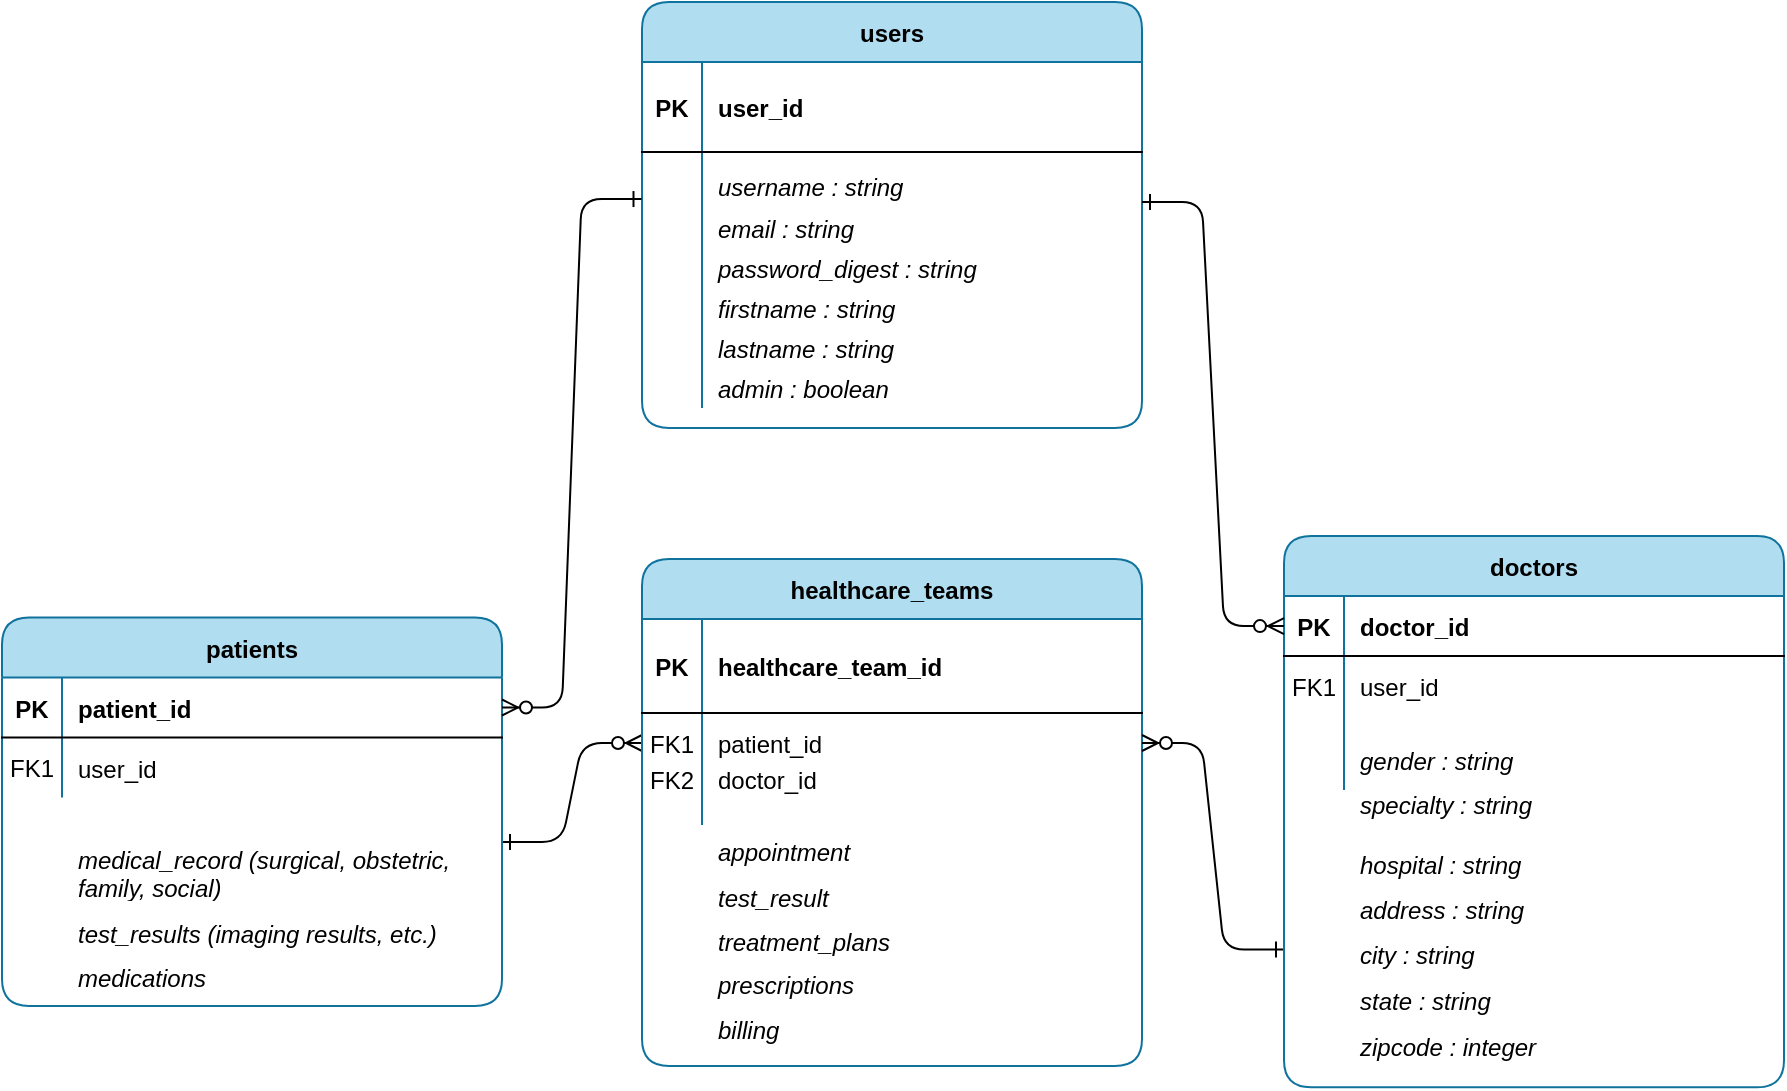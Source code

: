 <mxfile version="13.9.9" type="device"><diagram id="R2lEEEUBdFMjLlhIrx00" name="Page-1"><mxGraphModel dx="947" dy="672" grid="1" gridSize="10" guides="1" tooltips="1" connect="1" arrows="1" fold="1" page="1" pageScale="1" pageWidth="1100" pageHeight="850" math="0" shadow="0" extFonts="Permanent Marker^https://fonts.googleapis.com/css?family=Permanent+Marker"><root><mxCell id="0"/><mxCell id="1" parent="0"/><mxCell id="C-vyLk0tnHw3VtMMgP7b-1" value="" style="edgeStyle=entityRelationEdgeStyle;endArrow=ERzeroToMany;startArrow=ERone;endFill=1;startFill=0;" parent="1" target="C-vyLk0tnHw3VtMMgP7b-6" edge="1"><mxGeometry width="100" height="100" relative="1" as="geometry"><mxPoint x="330" y="550" as="sourcePoint"/><mxPoint x="390" y="899" as="targetPoint"/></mxGeometry></mxCell><mxCell id="C-vyLk0tnHw3VtMMgP7b-2" value="healthcare_teams" style="shape=table;startSize=30;container=1;collapsible=1;childLayout=tableLayout;fixedRows=1;rowLines=0;fontStyle=1;align=center;resizeLast=1;rounded=1;fillColor=#b1ddf0;strokeColor=#10739e;" parent="1" vertex="1"><mxGeometry x="400" y="408.5" width="250" height="253.5" as="geometry"/></mxCell><mxCell id="C-vyLk0tnHw3VtMMgP7b-3" value="" style="shape=partialRectangle;collapsible=0;dropTarget=0;pointerEvents=0;fillColor=none;points=[[0,0.5],[1,0.5]];portConstraint=eastwest;top=0;left=0;right=0;bottom=1;" parent="C-vyLk0tnHw3VtMMgP7b-2" vertex="1"><mxGeometry y="30" width="250" height="47" as="geometry"/></mxCell><mxCell id="C-vyLk0tnHw3VtMMgP7b-4" value="PK" style="shape=partialRectangle;overflow=hidden;connectable=0;fillColor=none;top=0;left=0;bottom=0;right=0;fontStyle=1;" parent="C-vyLk0tnHw3VtMMgP7b-3" vertex="1"><mxGeometry width="30" height="47" as="geometry"/></mxCell><mxCell id="C-vyLk0tnHw3VtMMgP7b-5" value="healthcare_team_id" style="shape=partialRectangle;overflow=hidden;connectable=0;fillColor=none;top=0;left=0;bottom=0;right=0;align=left;spacingLeft=6;fontStyle=1;" parent="C-vyLk0tnHw3VtMMgP7b-3" vertex="1"><mxGeometry x="30" width="220" height="47" as="geometry"/></mxCell><mxCell id="C-vyLk0tnHw3VtMMgP7b-6" value="" style="shape=partialRectangle;collapsible=0;dropTarget=0;pointerEvents=0;fillColor=none;points=[[0,0.5],[1,0.5]];portConstraint=eastwest;top=0;left=0;right=0;bottom=0;" parent="C-vyLk0tnHw3VtMMgP7b-2" vertex="1"><mxGeometry y="77" width="250" height="30" as="geometry"/></mxCell><mxCell id="C-vyLk0tnHw3VtMMgP7b-7" value="FK1" style="shape=partialRectangle;overflow=hidden;connectable=0;fillColor=none;top=0;left=0;bottom=0;right=0;" parent="C-vyLk0tnHw3VtMMgP7b-6" vertex="1"><mxGeometry width="30" height="30" as="geometry"/></mxCell><mxCell id="C-vyLk0tnHw3VtMMgP7b-8" value="patient_id" style="shape=partialRectangle;overflow=hidden;connectable=0;fillColor=none;top=0;left=0;bottom=0;right=0;align=left;spacingLeft=6;" parent="C-vyLk0tnHw3VtMMgP7b-6" vertex="1"><mxGeometry x="30" width="220" height="30" as="geometry"/></mxCell><mxCell id="C-vyLk0tnHw3VtMMgP7b-9" value="" style="shape=partialRectangle;collapsible=0;dropTarget=0;pointerEvents=0;fillColor=none;points=[[0,0.5],[1,0.5]];portConstraint=eastwest;top=0;left=0;right=0;bottom=0;" parent="C-vyLk0tnHw3VtMMgP7b-2" vertex="1"><mxGeometry y="107" width="250" height="26" as="geometry"/></mxCell><mxCell id="C-vyLk0tnHw3VtMMgP7b-10" value="" style="shape=partialRectangle;overflow=hidden;connectable=0;fillColor=none;top=0;left=0;bottom=0;right=0;" parent="C-vyLk0tnHw3VtMMgP7b-9" vertex="1"><mxGeometry width="30" height="26" as="geometry"/></mxCell><mxCell id="C-vyLk0tnHw3VtMMgP7b-11" value="" style="shape=partialRectangle;overflow=hidden;connectable=0;fillColor=none;top=0;left=0;bottom=0;right=0;align=left;spacingLeft=6;" parent="C-vyLk0tnHw3VtMMgP7b-9" vertex="1"><mxGeometry x="30" width="220" height="26" as="geometry"/></mxCell><mxCell id="C-vyLk0tnHw3VtMMgP7b-23" value="patients" style="shape=table;startSize=30;container=1;collapsible=1;childLayout=tableLayout;fixedRows=1;rowLines=0;fontStyle=1;align=center;resizeLast=1;rounded=1;fillColor=#b1ddf0;strokeColor=#10739e;" parent="1" vertex="1"><mxGeometry x="80" y="437.75" width="250" height="194.25" as="geometry"/></mxCell><mxCell id="C-vyLk0tnHw3VtMMgP7b-24" value="" style="shape=partialRectangle;collapsible=0;dropTarget=0;pointerEvents=0;fillColor=none;points=[[0,0.5],[1,0.5]];portConstraint=eastwest;top=0;left=0;right=0;bottom=1;" parent="C-vyLk0tnHw3VtMMgP7b-23" vertex="1"><mxGeometry y="30" width="250" height="30" as="geometry"/></mxCell><mxCell id="C-vyLk0tnHw3VtMMgP7b-25" value="PK" style="shape=partialRectangle;overflow=hidden;connectable=0;fillColor=none;top=0;left=0;bottom=0;right=0;fontStyle=1;" parent="C-vyLk0tnHw3VtMMgP7b-24" vertex="1"><mxGeometry width="30" height="30" as="geometry"/></mxCell><mxCell id="C-vyLk0tnHw3VtMMgP7b-26" value="patient_id" style="shape=partialRectangle;overflow=hidden;connectable=0;fillColor=none;top=0;left=0;bottom=0;right=0;align=left;spacingLeft=6;fontStyle=1;" parent="C-vyLk0tnHw3VtMMgP7b-24" vertex="1"><mxGeometry x="30" width="220" height="30" as="geometry"/></mxCell><mxCell id="C-vyLk0tnHw3VtMMgP7b-27" value="" style="shape=partialRectangle;collapsible=0;dropTarget=0;pointerEvents=0;fillColor=none;points=[[0,0.5],[1,0.5]];portConstraint=eastwest;top=0;left=0;right=0;bottom=0;" parent="C-vyLk0tnHw3VtMMgP7b-23" vertex="1"><mxGeometry y="60" width="250" height="30" as="geometry"/></mxCell><mxCell id="C-vyLk0tnHw3VtMMgP7b-28" value="" style="shape=partialRectangle;overflow=hidden;connectable=0;fillColor=none;top=0;left=0;bottom=0;right=0;" parent="C-vyLk0tnHw3VtMMgP7b-27" vertex="1"><mxGeometry width="30" height="30" as="geometry"/></mxCell><mxCell id="C-vyLk0tnHw3VtMMgP7b-29" value="user_id" style="shape=partialRectangle;overflow=hidden;connectable=0;fillColor=none;top=0;left=0;bottom=0;right=0;align=left;spacingLeft=6;" parent="C-vyLk0tnHw3VtMMgP7b-27" vertex="1"><mxGeometry x="30" width="220" height="30" as="geometry"/></mxCell><mxCell id="C-vyLk0tnHw3VtMMgP7b-12" value="" style="edgeStyle=entityRelationEdgeStyle;endArrow=ERzeroToMany;startArrow=ERone;endFill=1;startFill=0;entryX=1;entryY=0.5;entryDx=0;entryDy=0;exitX=0;exitY=0.75;exitDx=0;exitDy=0;" parent="1" source="MzPd2CHmNBtsARFh89y6-18" target="C-vyLk0tnHw3VtMMgP7b-6" edge="1"><mxGeometry width="100" height="100" relative="1" as="geometry"><mxPoint x="721" y="550" as="sourcePoint"/><mxPoint x="410" y="484" as="targetPoint"/></mxGeometry></mxCell><mxCell id="MzPd2CHmNBtsARFh89y6-7" value="FK2" style="shape=partialRectangle;overflow=hidden;connectable=0;fillColor=none;top=0;left=0;bottom=0;right=0;" parent="1" vertex="1"><mxGeometry x="400" y="503.5" width="30" height="30" as="geometry"/></mxCell><mxCell id="MzPd2CHmNBtsARFh89y6-18" value="doctors" style="shape=table;startSize=30;container=1;collapsible=1;childLayout=tableLayout;fixedRows=1;rowLines=0;fontStyle=1;align=center;resizeLast=1;rounded=1;fillColor=#b1ddf0;strokeColor=#10739e;" parent="1" vertex="1"><mxGeometry x="721" y="397.06" width="250" height="275.62" as="geometry"/></mxCell><mxCell id="MzPd2CHmNBtsARFh89y6-19" value="" style="shape=partialRectangle;collapsible=0;dropTarget=0;pointerEvents=0;fillColor=none;points=[[0,0.5],[1,0.5]];portConstraint=eastwest;top=0;left=0;right=0;bottom=1;" parent="MzPd2CHmNBtsARFh89y6-18" vertex="1"><mxGeometry y="30" width="250" height="30" as="geometry"/></mxCell><mxCell id="MzPd2CHmNBtsARFh89y6-20" value="PK" style="shape=partialRectangle;overflow=hidden;connectable=0;fillColor=none;top=0;left=0;bottom=0;right=0;fontStyle=1;" parent="MzPd2CHmNBtsARFh89y6-19" vertex="1"><mxGeometry width="30" height="30" as="geometry"/></mxCell><mxCell id="MzPd2CHmNBtsARFh89y6-21" value="doctor_id" style="shape=partialRectangle;overflow=hidden;connectable=0;fillColor=none;top=0;left=0;bottom=0;right=0;align=left;spacingLeft=6;fontStyle=1;" parent="MzPd2CHmNBtsARFh89y6-19" vertex="1"><mxGeometry x="30" width="220" height="30" as="geometry"/></mxCell><mxCell id="MzPd2CHmNBtsARFh89y6-22" value="" style="shape=partialRectangle;collapsible=0;dropTarget=0;pointerEvents=0;fillColor=none;points=[[0,0.5],[1,0.5]];portConstraint=eastwest;top=0;left=0;right=0;bottom=0;" parent="MzPd2CHmNBtsARFh89y6-18" vertex="1"><mxGeometry y="60" width="250" height="30" as="geometry"/></mxCell><mxCell id="MzPd2CHmNBtsARFh89y6-23" value="FK1" style="shape=partialRectangle;overflow=hidden;connectable=0;fillColor=none;top=0;left=0;bottom=0;right=0;" parent="MzPd2CHmNBtsARFh89y6-22" vertex="1"><mxGeometry width="30" height="30" as="geometry"/></mxCell><mxCell id="MzPd2CHmNBtsARFh89y6-24" value="user_id" style="shape=partialRectangle;overflow=hidden;connectable=0;fillColor=none;top=0;left=0;bottom=0;right=0;align=left;spacingLeft=6;" parent="MzPd2CHmNBtsARFh89y6-22" vertex="1"><mxGeometry x="30" width="220" height="30" as="geometry"/></mxCell><mxCell id="MzPd2CHmNBtsARFh89y6-25" value="" style="shape=partialRectangle;collapsible=0;dropTarget=0;pointerEvents=0;fillColor=none;points=[[0,0.5],[1,0.5]];portConstraint=eastwest;top=0;left=0;right=0;bottom=0;" parent="MzPd2CHmNBtsARFh89y6-18" vertex="1"><mxGeometry y="90" width="250" height="37" as="geometry"/></mxCell><mxCell id="MzPd2CHmNBtsARFh89y6-26" value="" style="shape=partialRectangle;overflow=hidden;connectable=0;fillColor=none;top=0;left=0;bottom=0;right=0;" parent="MzPd2CHmNBtsARFh89y6-25" vertex="1"><mxGeometry width="30" height="37" as="geometry"/></mxCell><mxCell id="MzPd2CHmNBtsARFh89y6-27" value="" style="shape=partialRectangle;overflow=hidden;connectable=0;fillColor=none;top=0;left=0;bottom=0;right=0;align=left;spacingLeft=6;" parent="MzPd2CHmNBtsARFh89y6-25" vertex="1"><mxGeometry x="30" width="220" height="37" as="geometry"/></mxCell><mxCell id="MzPd2CHmNBtsARFh89y6-30" value="doctor_id" style="shape=partialRectangle;overflow=hidden;connectable=0;fillColor=none;top=0;left=0;bottom=0;right=0;align=left;spacingLeft=6;" parent="1" vertex="1"><mxGeometry x="430" y="503.5" width="220" height="30" as="geometry"/></mxCell><mxCell id="Juw4Spq1CtYMTUwcJ2YP-6" value="users" style="shape=table;startSize=30;container=1;collapsible=1;childLayout=tableLayout;fixedRows=1;rowLines=0;fontStyle=1;align=center;resizeLast=1;rounded=1;fillColor=#b1ddf0;strokeColor=#10739e;" parent="1" vertex="1"><mxGeometry x="400" y="130" width="250" height="213" as="geometry"/></mxCell><mxCell id="Juw4Spq1CtYMTUwcJ2YP-7" value="" style="shape=partialRectangle;collapsible=0;dropTarget=0;pointerEvents=0;fillColor=none;points=[[0,0.5],[1,0.5]];portConstraint=eastwest;top=0;left=0;right=0;bottom=1;" parent="Juw4Spq1CtYMTUwcJ2YP-6" vertex="1"><mxGeometry y="30" width="250" height="45" as="geometry"/></mxCell><mxCell id="Juw4Spq1CtYMTUwcJ2YP-8" value="PK" style="shape=partialRectangle;overflow=hidden;connectable=0;fillColor=none;top=0;left=0;bottom=0;right=0;fontStyle=1;" parent="Juw4Spq1CtYMTUwcJ2YP-7" vertex="1"><mxGeometry width="30" height="45" as="geometry"/></mxCell><mxCell id="Juw4Spq1CtYMTUwcJ2YP-9" value="user_id" style="shape=partialRectangle;overflow=hidden;connectable=0;fillColor=none;top=0;left=0;bottom=0;right=0;align=left;spacingLeft=6;fontStyle=1;" parent="Juw4Spq1CtYMTUwcJ2YP-7" vertex="1"><mxGeometry x="30" width="220" height="45" as="geometry"/></mxCell><mxCell id="Juw4Spq1CtYMTUwcJ2YP-10" value="" style="shape=partialRectangle;collapsible=0;dropTarget=0;pointerEvents=0;fillColor=none;points=[[0,0.5],[1,0.5]];portConstraint=eastwest;top=0;left=0;right=0;bottom=0;" parent="Juw4Spq1CtYMTUwcJ2YP-6" vertex="1"><mxGeometry y="75" width="250" height="30" as="geometry"/></mxCell><mxCell id="Juw4Spq1CtYMTUwcJ2YP-11" value="" style="shape=partialRectangle;overflow=hidden;connectable=0;fillColor=none;top=0;left=0;bottom=0;right=0;" parent="Juw4Spq1CtYMTUwcJ2YP-10" vertex="1"><mxGeometry width="30" height="30" as="geometry"/></mxCell><mxCell id="Juw4Spq1CtYMTUwcJ2YP-12" value="" style="shape=partialRectangle;overflow=hidden;connectable=0;fillColor=none;top=0;left=0;bottom=0;right=0;align=left;spacingLeft=6;" parent="Juw4Spq1CtYMTUwcJ2YP-10" vertex="1"><mxGeometry x="30" width="220" height="30" as="geometry"/></mxCell><mxCell id="Juw4Spq1CtYMTUwcJ2YP-13" value="" style="shape=partialRectangle;collapsible=0;dropTarget=0;pointerEvents=0;fillColor=none;points=[[0,0.5],[1,0.5]];portConstraint=eastwest;top=0;left=0;right=0;bottom=0;" parent="Juw4Spq1CtYMTUwcJ2YP-6" vertex="1"><mxGeometry y="105" width="250" height="98" as="geometry"/></mxCell><mxCell id="Juw4Spq1CtYMTUwcJ2YP-14" value="" style="shape=partialRectangle;overflow=hidden;connectable=0;fillColor=none;top=0;left=0;bottom=0;right=0;" parent="Juw4Spq1CtYMTUwcJ2YP-13" vertex="1"><mxGeometry width="30" height="98" as="geometry"/></mxCell><mxCell id="Juw4Spq1CtYMTUwcJ2YP-15" value="" style="shape=partialRectangle;overflow=hidden;connectable=0;fillColor=none;top=0;left=0;bottom=0;right=0;align=left;spacingLeft=6;" parent="Juw4Spq1CtYMTUwcJ2YP-13" vertex="1"><mxGeometry x="30" width="220" height="98" as="geometry"/></mxCell><mxCell id="Juw4Spq1CtYMTUwcJ2YP-16" value="" style="edgeStyle=entityRelationEdgeStyle;endArrow=ERzeroToMany;startArrow=ERone;endFill=1;startFill=0;entryX=1;entryY=0.5;entryDx=0;entryDy=0;exitX=-0.001;exitY=-0.066;exitDx=0;exitDy=0;exitPerimeter=0;" parent="1" source="Juw4Spq1CtYMTUwcJ2YP-13" target="C-vyLk0tnHw3VtMMgP7b-24" edge="1"><mxGeometry width="100" height="100" relative="1" as="geometry"><mxPoint x="-10" y="474" as="sourcePoint"/><mxPoint x="70" y="540" as="targetPoint"/></mxGeometry></mxCell><mxCell id="Juw4Spq1CtYMTUwcJ2YP-19" value="firstname : string" style="shape=partialRectangle;overflow=hidden;connectable=0;fillColor=none;top=0;left=0;bottom=0;right=0;align=left;spacingLeft=6;fontStyle=2" parent="1" vertex="1"><mxGeometry x="430" y="268" width="220" height="30" as="geometry"/></mxCell><mxCell id="Juw4Spq1CtYMTUwcJ2YP-20" value="lastname : string" style="shape=partialRectangle;overflow=hidden;connectable=0;fillColor=none;top=0;left=0;bottom=0;right=0;align=left;spacingLeft=6;fontStyle=2" parent="1" vertex="1"><mxGeometry x="430" y="288" width="220" height="30" as="geometry"/></mxCell><mxCell id="Juw4Spq1CtYMTUwcJ2YP-21" value="email : string" style="shape=partialRectangle;overflow=hidden;connectable=0;fillColor=none;top=0;left=0;bottom=0;right=0;align=left;spacingLeft=6;fontStyle=2" parent="1" vertex="1"><mxGeometry x="430" y="228" width="220" height="30" as="geometry"/></mxCell><mxCell id="Juw4Spq1CtYMTUwcJ2YP-22" value="password_digest : string" style="shape=partialRectangle;overflow=hidden;connectable=0;fillColor=none;top=0;left=0;bottom=0;right=0;align=left;spacingLeft=6;fontStyle=2" parent="1" vertex="1"><mxGeometry x="430" y="248" width="220" height="30" as="geometry"/></mxCell><mxCell id="Juw4Spq1CtYMTUwcJ2YP-24" value="username : string" style="shape=partialRectangle;overflow=hidden;connectable=0;fillColor=none;top=0;left=0;bottom=0;right=0;align=left;spacingLeft=6;fontStyle=2" parent="1" vertex="1"><mxGeometry x="430" y="207" width="220" height="30" as="geometry"/></mxCell><mxCell id="Juw4Spq1CtYMTUwcJ2YP-26" value="FK1" style="shape=partialRectangle;overflow=hidden;connectable=0;fillColor=none;top=0;left=0;bottom=0;right=0;" parent="1" vertex="1"><mxGeometry x="80" y="497.25" width="30" height="30" as="geometry"/></mxCell><mxCell id="Juw4Spq1CtYMTUwcJ2YP-32" value="specialty : string" style="shape=partialRectangle;overflow=hidden;connectable=0;fillColor=none;top=0;left=0;bottom=0;right=0;align=left;spacingLeft=6;fontStyle=2" parent="1" vertex="1"><mxGeometry x="751" y="516.18" width="220" height="30" as="geometry"/></mxCell><mxCell id="Juw4Spq1CtYMTUwcJ2YP-34" value="medical_record (surgical, obstetric, &#10;family, social) " style="shape=partialRectangle;overflow=hidden;connectable=0;fillColor=none;top=0;left=0;bottom=0;right=0;align=left;spacingLeft=6;fontStyle=2" parent="1" vertex="1"><mxGeometry x="110" y="550.25" width="220" height="30" as="geometry"/></mxCell><mxCell id="Juw4Spq1CtYMTUwcJ2YP-35" value="treatment_plans " style="shape=partialRectangle;overflow=hidden;connectable=0;fillColor=none;top=0;left=0;bottom=0;right=0;align=left;spacingLeft=6;fontStyle=2" parent="1" vertex="1"><mxGeometry x="430" y="584.25" width="220" height="30" as="geometry"/></mxCell><mxCell id="Juw4Spq1CtYMTUwcJ2YP-36" value="test_results (imaging results, etc.)" style="shape=partialRectangle;overflow=hidden;connectable=0;fillColor=none;top=0;left=0;bottom=0;right=0;align=left;spacingLeft=6;fontStyle=2" parent="1" vertex="1"><mxGeometry x="110" y="580.25" width="220" height="30" as="geometry"/></mxCell><mxCell id="Juw4Spq1CtYMTUwcJ2YP-37" value="medications" style="shape=partialRectangle;overflow=hidden;connectable=0;fillColor=none;top=0;left=0;bottom=0;right=0;align=left;spacingLeft=6;fontStyle=2" parent="1" vertex="1"><mxGeometry x="110" y="602.25" width="220" height="30" as="geometry"/></mxCell><mxCell id="Juw4Spq1CtYMTUwcJ2YP-39" value="appointment" style="shape=partialRectangle;overflow=hidden;connectable=0;fillColor=none;top=0;left=0;bottom=0;right=0;align=left;spacingLeft=6;fontStyle=2" parent="1" vertex="1"><mxGeometry x="430" y="539.25" width="220" height="30" as="geometry"/></mxCell><mxCell id="Juw4Spq1CtYMTUwcJ2YP-40" value="test_result " style="shape=partialRectangle;overflow=hidden;connectable=0;fillColor=none;top=0;left=0;bottom=0;right=0;align=left;spacingLeft=6;fontStyle=2" parent="1" vertex="1"><mxGeometry x="430" y="562.25" width="220" height="30" as="geometry"/></mxCell><mxCell id="Juw4Spq1CtYMTUwcJ2YP-43" value="prescriptions" style="shape=partialRectangle;overflow=hidden;connectable=0;fillColor=none;top=0;left=0;bottom=0;right=0;align=left;spacingLeft=6;fontStyle=2" parent="1" vertex="1"><mxGeometry x="430" y="606" width="220" height="30" as="geometry"/></mxCell><mxCell id="Juw4Spq1CtYMTUwcJ2YP-45" value="billing" style="shape=partialRectangle;overflow=hidden;connectable=0;fillColor=none;top=0;left=0;bottom=0;right=0;align=left;spacingLeft=6;fontStyle=2" parent="1" vertex="1"><mxGeometry x="430" y="628.5" width="220" height="30" as="geometry"/></mxCell><mxCell id="_ppDfrjNG9_abm-QauvI-1" value="gender : string" style="shape=partialRectangle;overflow=hidden;connectable=0;fillColor=none;top=0;left=0;bottom=0;right=0;align=left;spacingLeft=6;fontStyle=2" parent="1" vertex="1"><mxGeometry x="751" y="494.18" width="220" height="30" as="geometry"/></mxCell><mxCell id="_ppDfrjNG9_abm-QauvI-2" value="hospital : string" style="shape=partialRectangle;overflow=hidden;connectable=0;fillColor=none;top=0;left=0;bottom=0;right=0;align=left;spacingLeft=6;fontStyle=2" parent="1" vertex="1"><mxGeometry x="751" y="546.18" width="220" height="30" as="geometry"/></mxCell><mxCell id="6cOX3caCPrTMxXrzOLzq-1" value="admin : boolean" style="shape=partialRectangle;overflow=hidden;connectable=0;fillColor=none;top=0;left=0;bottom=0;right=0;align=left;spacingLeft=6;fontStyle=2" vertex="1" parent="1"><mxGeometry x="430" y="308" width="220" height="30" as="geometry"/></mxCell><mxCell id="6cOX3caCPrTMxXrzOLzq-5" value="address : string" style="shape=partialRectangle;overflow=hidden;connectable=0;fillColor=none;top=0;left=0;bottom=0;right=0;align=left;spacingLeft=6;fontStyle=2" vertex="1" parent="1"><mxGeometry x="751" y="568.68" width="220" height="30" as="geometry"/></mxCell><mxCell id="6cOX3caCPrTMxXrzOLzq-6" value="city : string" style="shape=partialRectangle;overflow=hidden;connectable=0;fillColor=none;top=0;left=0;bottom=0;right=0;align=left;spacingLeft=6;fontStyle=2" vertex="1" parent="1"><mxGeometry x="751" y="591.18" width="220" height="30" as="geometry"/></mxCell><mxCell id="6cOX3caCPrTMxXrzOLzq-7" value="state : string" style="shape=partialRectangle;overflow=hidden;connectable=0;fillColor=none;top=0;left=0;bottom=0;right=0;align=left;spacingLeft=6;fontStyle=2" vertex="1" parent="1"><mxGeometry x="751" y="614.18" width="220" height="30" as="geometry"/></mxCell><mxCell id="6cOX3caCPrTMxXrzOLzq-8" value="zipcode : integer" style="shape=partialRectangle;overflow=hidden;connectable=0;fillColor=none;top=0;left=0;bottom=0;right=0;align=left;spacingLeft=6;fontStyle=2" vertex="1" parent="1"><mxGeometry x="751" y="637.18" width="220" height="30" as="geometry"/></mxCell><mxCell id="6cOX3caCPrTMxXrzOLzq-9" value="" style="edgeStyle=entityRelationEdgeStyle;endArrow=ERzeroToMany;startArrow=ERone;endFill=1;startFill=0;entryX=0;entryY=0.5;entryDx=0;entryDy=0;" edge="1" parent="1" target="MzPd2CHmNBtsARFh89y6-19"><mxGeometry width="100" height="100" relative="1" as="geometry"><mxPoint x="650" y="230" as="sourcePoint"/><mxPoint x="330" y="492.75" as="targetPoint"/></mxGeometry></mxCell></root></mxGraphModel></diagram></mxfile>